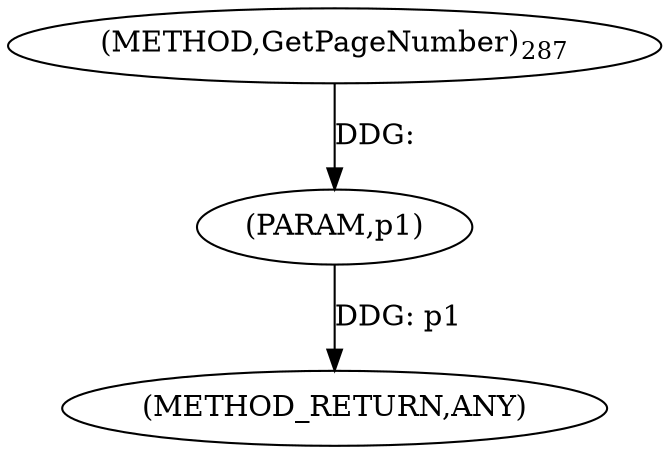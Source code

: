 digraph "GetPageNumber" {  
"100229" [label = <(METHOD,GetPageNumber)<SUB>287</SUB>> ]
"100231" [label = <(METHOD_RETURN,ANY)> ]
"100230" [label = <(PARAM,p1)> ]
  "100230" -> "100231"  [ label = "DDG: p1"] 
  "100229" -> "100230"  [ label = "DDG: "] 
}
